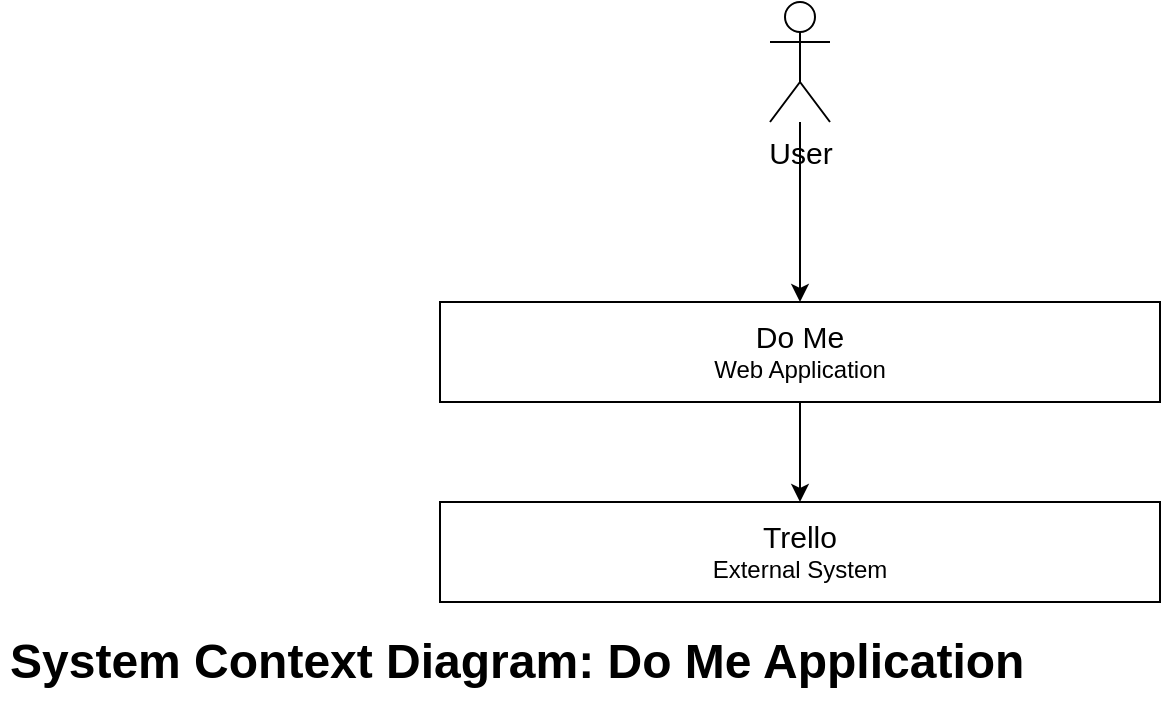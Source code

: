 <mxfile version="15.6.3" type="device"><diagram id="UARD5lfIkczkwRzNJLXB" name="Page-1"><mxGraphModel dx="864" dy="1756" grid="1" gridSize="10" guides="1" tooltips="1" connect="1" arrows="1" fold="1" page="1" pageScale="1" pageWidth="827" pageHeight="1169" math="0" shadow="0"><root><mxCell id="0"/><mxCell id="1" parent="0"/><mxCell id="zSYbzivvnAXnJtvJsFFF-6" value="&lt;h1&gt;System Context Diagram: Do Me Application&lt;/h1&gt;" style="text;html=1;strokeColor=none;fillColor=none;spacing=5;spacingTop=-20;whiteSpace=wrap;overflow=hidden;rounded=0;dashed=1;" parent="1" vertex="1"><mxGeometry x="20" y="200" width="560" height="50" as="geometry"/></mxCell><mxCell id="zSYbzivvnAXnJtvJsFFF-15" value="&lt;span&gt;&lt;span style=&quot;font-size: 15px&quot;&gt;Trello&lt;br&gt;&lt;/span&gt;External System&lt;br&gt;&lt;/span&gt;" style="rounded=0;whiteSpace=wrap;html=1;" parent="1" vertex="1"><mxGeometry x="240" y="140" width="360" height="50" as="geometry"/></mxCell><mxCell id="IunExKe6hsJeGXYzjpGR-2" value="" style="edgeStyle=orthogonalEdgeStyle;rounded=0;orthogonalLoop=1;jettySize=auto;html=1;fontSize=15;" parent="1" source="Q_ctwqEmxqImakzwVcya-3" target="zSYbzivvnAXnJtvJsFFF-15" edge="1"><mxGeometry relative="1" as="geometry"/></mxCell><mxCell id="Q_ctwqEmxqImakzwVcya-3" value="&lt;font&gt;&lt;span style=&quot;font-size: 15px&quot;&gt;Do Me &lt;/span&gt;&lt;br&gt;&lt;font style=&quot;font-size: 12px&quot;&gt;Web Application&lt;/font&gt;&lt;/font&gt;" style="rounded=0;whiteSpace=wrap;html=1;" parent="1" vertex="1"><mxGeometry x="240" y="40" width="360" height="50" as="geometry"/></mxCell><mxCell id="IunExKe6hsJeGXYzjpGR-1" value="" style="edgeStyle=orthogonalEdgeStyle;rounded=0;orthogonalLoop=1;jettySize=auto;html=1;fontSize=15;" parent="1" source="Q_ctwqEmxqImakzwVcya-5" target="Q_ctwqEmxqImakzwVcya-3" edge="1"><mxGeometry relative="1" as="geometry"/></mxCell><mxCell id="Q_ctwqEmxqImakzwVcya-5" value="User" style="shape=umlActor;verticalLabelPosition=bottom;verticalAlign=top;html=1;outlineConnect=0;fontSize=15;" parent="1" vertex="1"><mxGeometry x="405" y="-110" width="30" height="60" as="geometry"/></mxCell></root></mxGraphModel></diagram></mxfile>